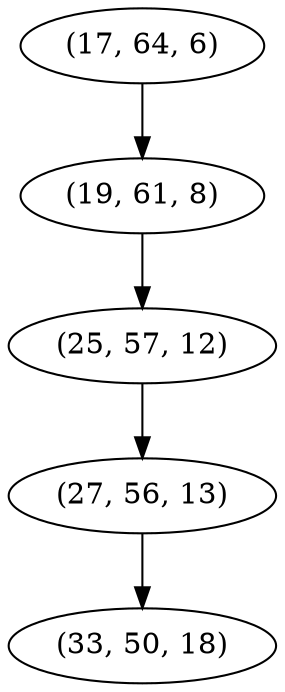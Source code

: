 digraph tree {
    "(17, 64, 6)";
    "(19, 61, 8)";
    "(25, 57, 12)";
    "(27, 56, 13)";
    "(33, 50, 18)";
    "(17, 64, 6)" -> "(19, 61, 8)";
    "(19, 61, 8)" -> "(25, 57, 12)";
    "(25, 57, 12)" -> "(27, 56, 13)";
    "(27, 56, 13)" -> "(33, 50, 18)";
}
